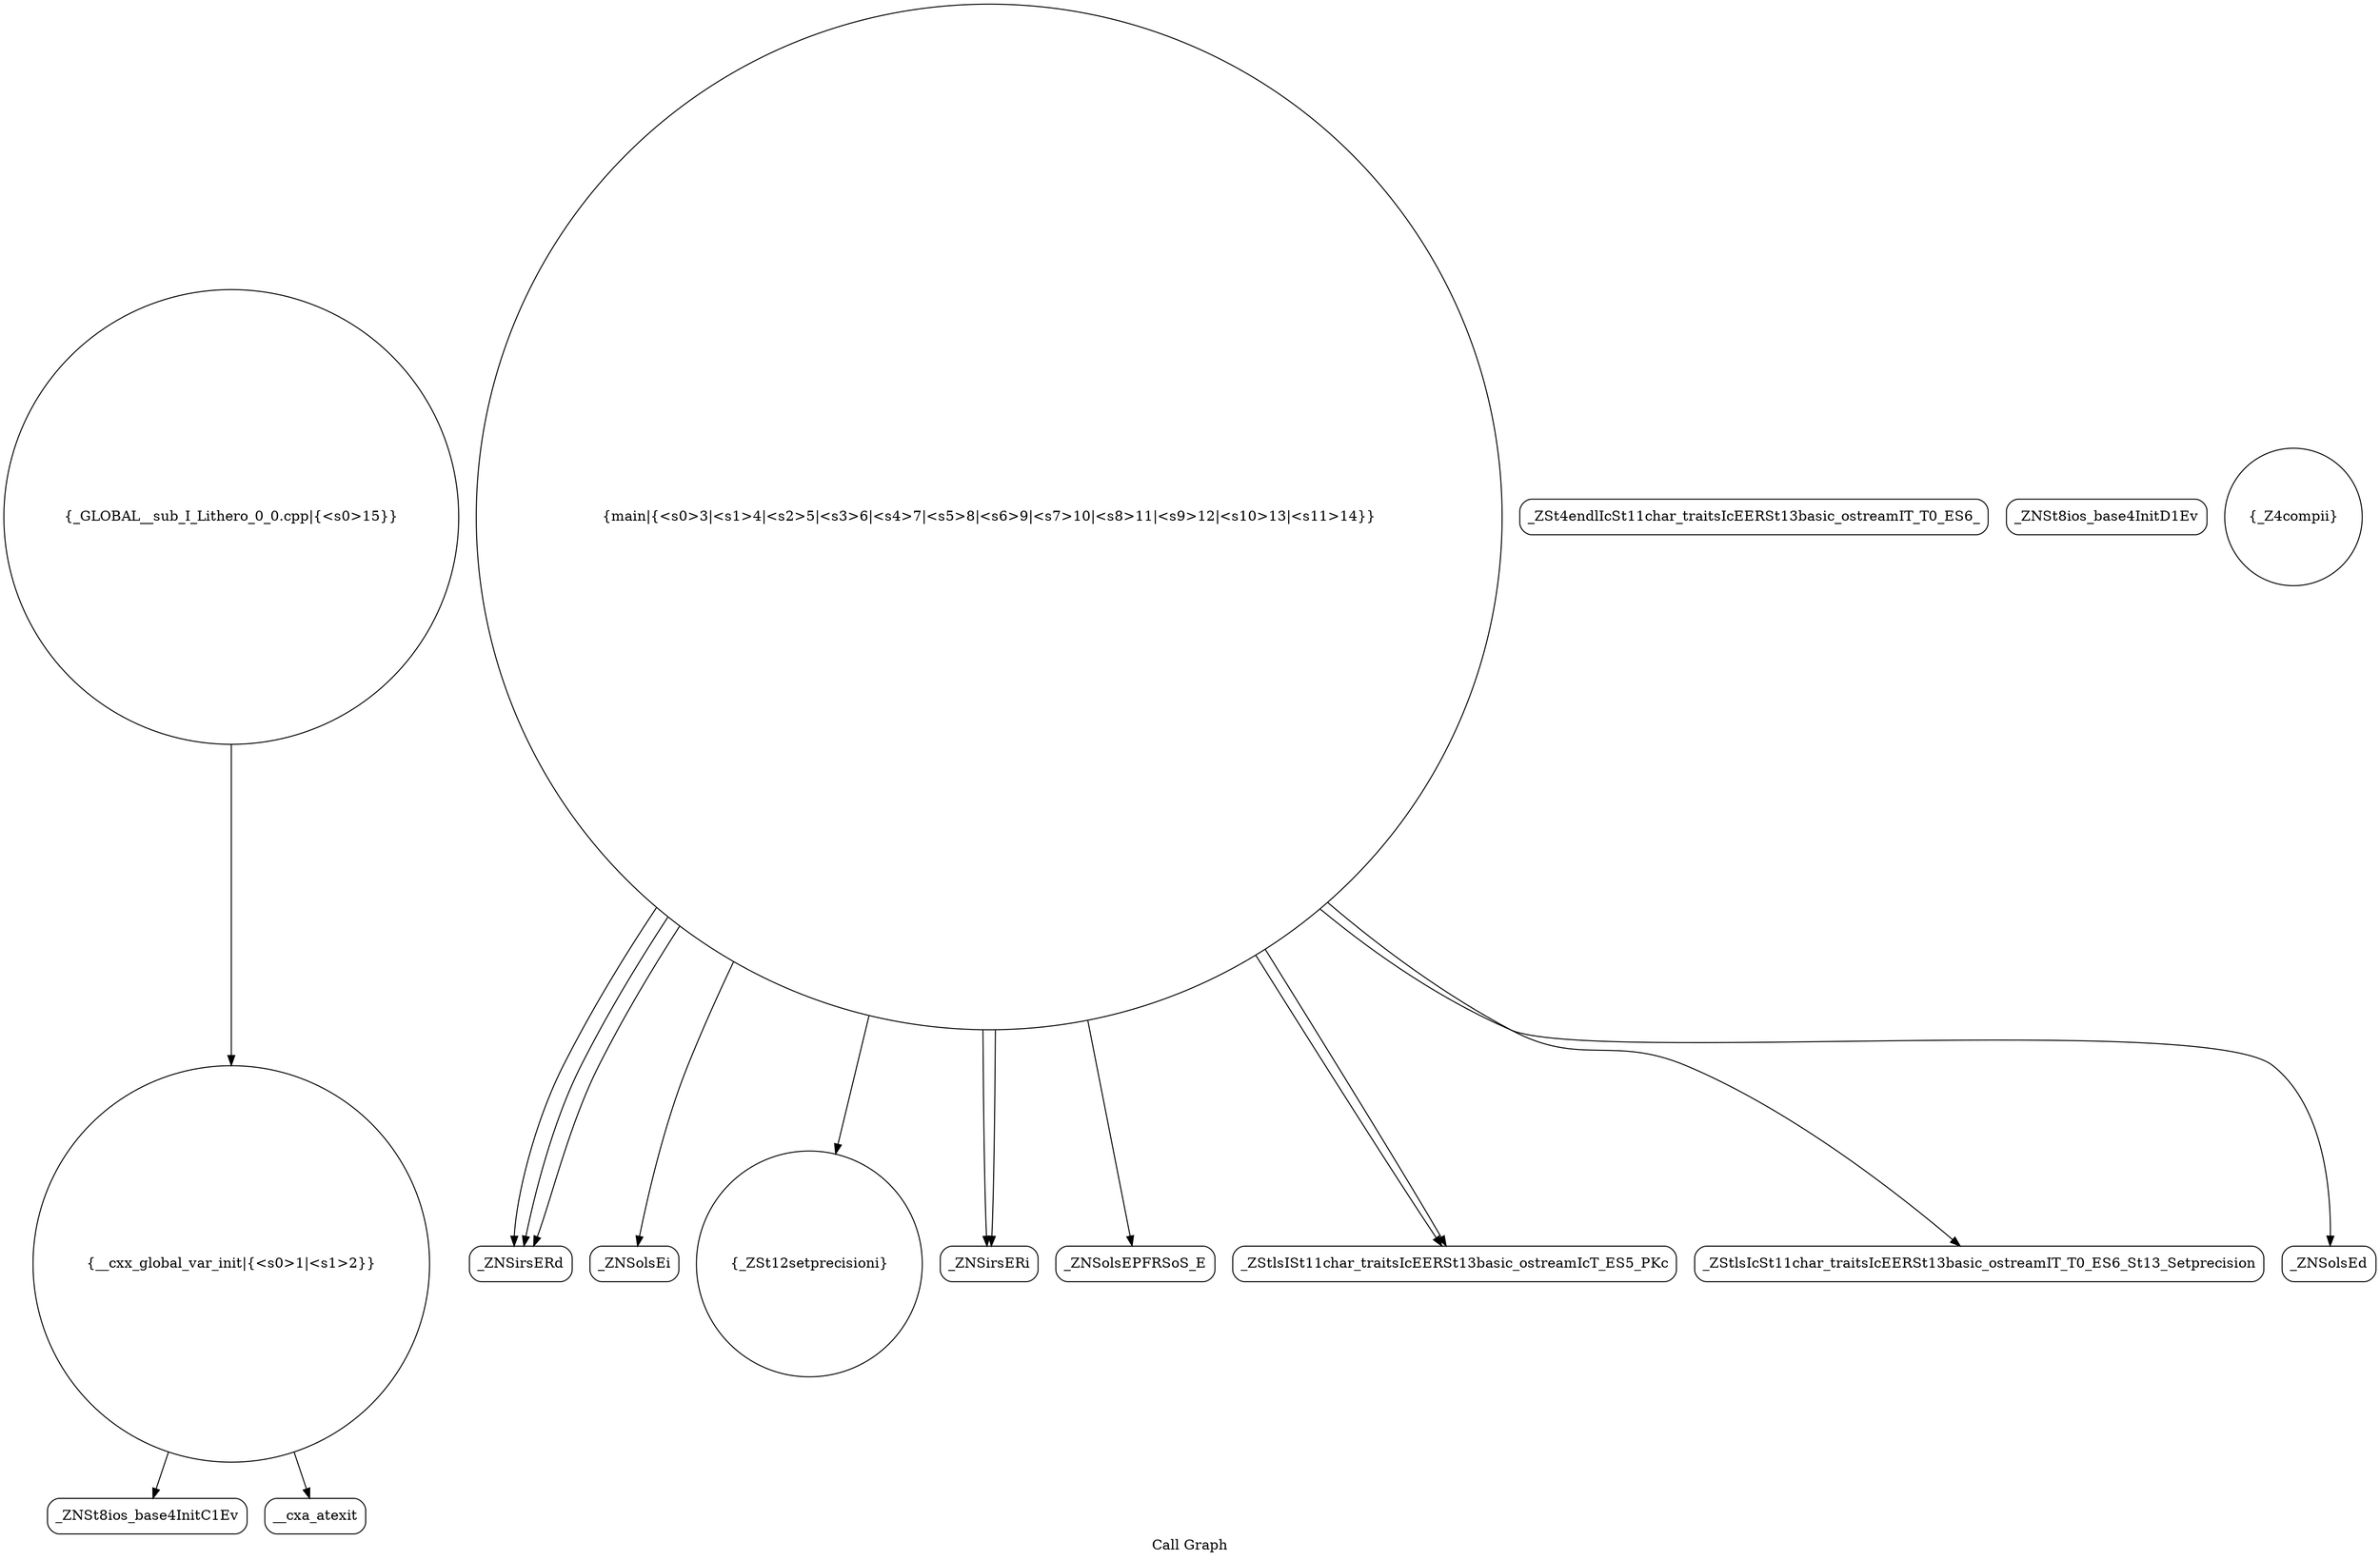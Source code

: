 digraph "Call Graph" {
	label="Call Graph";

	Node0x5643aef3d670 [shape=record,shape=circle,label="{__cxx_global_var_init|{<s0>1|<s1>2}}"];
	Node0x5643aef3d670:s0 -> Node0x5643aef3db00[color=black];
	Node0x5643aef3d670:s1 -> Node0x5643aef3dc00[color=black];
	Node0x5643aef3de00 [shape=record,shape=Mrecord,label="{_ZNSirsERd}"];
	Node0x5643aef3e180 [shape=record,shape=Mrecord,label="{_ZSt4endlIcSt11char_traitsIcEERSt13basic_ostreamIT_T0_ES6_}"];
	Node0x5643aef3db80 [shape=record,shape=Mrecord,label="{_ZNSt8ios_base4InitD1Ev}"];
	Node0x5643aef3df00 [shape=record,shape=Mrecord,label="{_ZNSolsEi}"];
	Node0x5643aef3dc80 [shape=record,shape=circle,label="{_Z4compii}"];
	Node0x5643aef3e000 [shape=record,shape=circle,label="{_ZSt12setprecisioni}"];
	Node0x5643aef3dd80 [shape=record,shape=Mrecord,label="{_ZNSirsERi}"];
	Node0x5643aef3e100 [shape=record,shape=Mrecord,label="{_ZNSolsEPFRSoS_E}"];
	Node0x5643aef3db00 [shape=record,shape=Mrecord,label="{_ZNSt8ios_base4InitC1Ev}"];
	Node0x5643aef3de80 [shape=record,shape=Mrecord,label="{_ZStlsISt11char_traitsIcEERSt13basic_ostreamIcT_ES5_PKc}"];
	Node0x5643aef3e200 [shape=record,shape=circle,label="{_GLOBAL__sub_I_Lithero_0_0.cpp|{<s0>15}}"];
	Node0x5643aef3e200:s0 -> Node0x5643aef3d670[color=black];
	Node0x5643aef3dc00 [shape=record,shape=Mrecord,label="{__cxa_atexit}"];
	Node0x5643aef3df80 [shape=record,shape=Mrecord,label="{_ZStlsIcSt11char_traitsIcEERSt13basic_ostreamIT_T0_ES6_St13_Setprecision}"];
	Node0x5643aef3dd00 [shape=record,shape=circle,label="{main|{<s0>3|<s1>4|<s2>5|<s3>6|<s4>7|<s5>8|<s6>9|<s7>10|<s8>11|<s9>12|<s10>13|<s11>14}}"];
	Node0x5643aef3dd00:s0 -> Node0x5643aef3dd80[color=black];
	Node0x5643aef3dd00:s1 -> Node0x5643aef3dd80[color=black];
	Node0x5643aef3dd00:s2 -> Node0x5643aef3de00[color=black];
	Node0x5643aef3dd00:s3 -> Node0x5643aef3de00[color=black];
	Node0x5643aef3dd00:s4 -> Node0x5643aef3de00[color=black];
	Node0x5643aef3dd00:s5 -> Node0x5643aef3de80[color=black];
	Node0x5643aef3dd00:s6 -> Node0x5643aef3df00[color=black];
	Node0x5643aef3dd00:s7 -> Node0x5643aef3de80[color=black];
	Node0x5643aef3dd00:s8 -> Node0x5643aef3e000[color=black];
	Node0x5643aef3dd00:s9 -> Node0x5643aef3df80[color=black];
	Node0x5643aef3dd00:s10 -> Node0x5643aef3e080[color=black];
	Node0x5643aef3dd00:s11 -> Node0x5643aef3e100[color=black];
	Node0x5643aef3e080 [shape=record,shape=Mrecord,label="{_ZNSolsEd}"];
}
